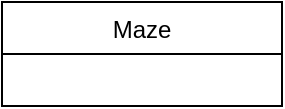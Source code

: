<mxfile version="14.7.3" type="device"><diagram id="SzT4rL6dRI5AWw02m-RJ" name="Page-1"><mxGraphModel dx="1038" dy="547" grid="1" gridSize="10" guides="1" tooltips="1" connect="1" arrows="1" fold="1" page="1" pageScale="1" pageWidth="583" pageHeight="827" math="0" shadow="0"><root><mxCell id="0"/><mxCell id="1" parent="0"/><mxCell id="QTMPxcMfiPK_7OgeGEbJ-2" value="Maze" style="swimlane;fontStyle=0;childLayout=stackLayout;horizontal=1;startSize=26;horizontalStack=0;resizeParent=1;resizeParentMax=0;resizeLast=0;collapsible=1;marginBottom=0;" vertex="1" parent="1"><mxGeometry x="40" y="40" width="140" height="52" as="geometry"/></mxCell></root></mxGraphModel></diagram></mxfile>